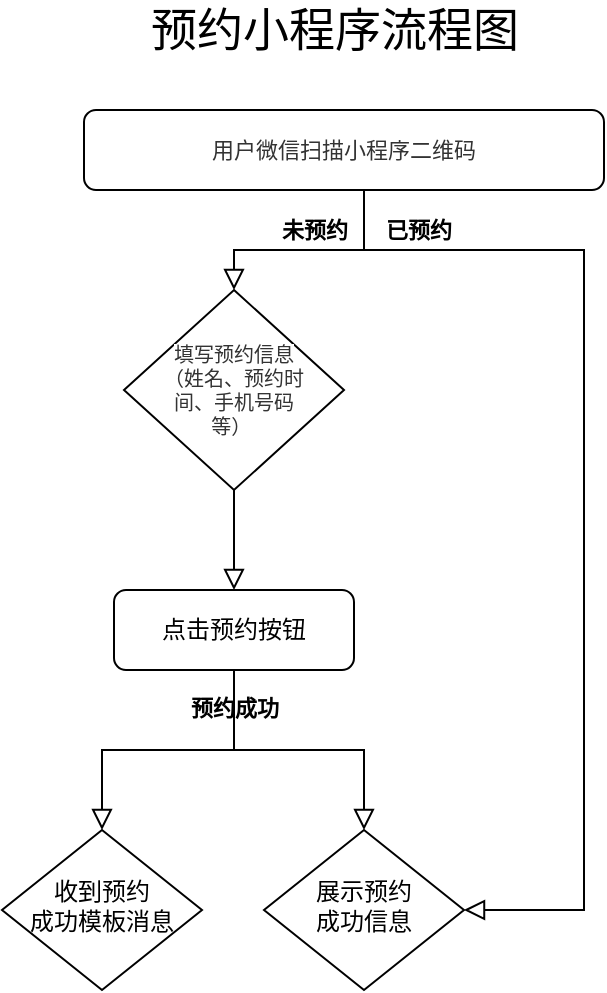 <mxfile version="14.0.1" type="github">
  <diagram id="C5RBs43oDa-KdzZeNtuy" name="Page-1">
    <mxGraphModel dx="979" dy="663" grid="1" gridSize="10" guides="1" tooltips="1" connect="1" arrows="1" fold="1" page="1" pageScale="1" pageWidth="827" pageHeight="1169" math="0" shadow="0">
      <root>
        <mxCell id="WIyWlLk6GJQsqaUBKTNV-0" />
        <mxCell id="WIyWlLk6GJQsqaUBKTNV-1" parent="WIyWlLk6GJQsqaUBKTNV-0" />
        <mxCell id="WIyWlLk6GJQsqaUBKTNV-3" value="&lt;span style=&quot;color: rgb(51, 51, 51); font-size: 11px; background-color: rgb(255, 255, 255);&quot;&gt;用户微信扫描小程序二维码&lt;/span&gt;" style="rounded=1;whiteSpace=wrap;html=1;fontSize=11;glass=0;strokeWidth=1;shadow=0;" parent="WIyWlLk6GJQsqaUBKTNV-1" vertex="1">
          <mxGeometry x="150" y="80" width="260" height="40" as="geometry" />
        </mxCell>
        <mxCell id="WIyWlLk6GJQsqaUBKTNV-4" value="" style="rounded=0;html=1;jettySize=auto;orthogonalLoop=1;fontSize=11;endArrow=block;endFill=0;endSize=8;strokeWidth=1;shadow=0;labelBackgroundColor=none;edgeStyle=orthogonalEdgeStyle;fontStyle=1;entryX=0.5;entryY=0;entryDx=0;entryDy=0;" parent="WIyWlLk6GJQsqaUBKTNV-1" source="WIyWlLk6GJQsqaUBKTNV-6" target="WIyWlLk6GJQsqaUBKTNV-7" edge="1">
          <mxGeometry relative="1" as="geometry">
            <mxPoint as="offset" />
            <mxPoint x="225" y="310" as="targetPoint" />
          </mxGeometry>
        </mxCell>
        <object label="未预约" id="WIyWlLk6GJQsqaUBKTNV-5">
          <mxCell style="edgeStyle=orthogonalEdgeStyle;rounded=0;html=1;jettySize=auto;orthogonalLoop=1;fontSize=11;endArrow=block;endFill=0;endSize=8;strokeWidth=1;shadow=0;labelBackgroundColor=none;exitX=0.5;exitY=1;exitDx=0;exitDy=0;entryX=0.5;entryY=0;entryDx=0;entryDy=0;fontStyle=1" parent="WIyWlLk6GJQsqaUBKTNV-1" source="WIyWlLk6GJQsqaUBKTNV-3" target="WIyWlLk6GJQsqaUBKTNV-6" edge="1">
            <mxGeometry x="0.037" y="-10" relative="1" as="geometry">
              <mxPoint as="offset" />
              <Array as="points">
                <mxPoint x="290" y="120" />
                <mxPoint x="290" y="150" />
                <mxPoint x="225" y="150" />
              </Array>
            </mxGeometry>
          </mxCell>
        </object>
        <mxCell id="WIyWlLk6GJQsqaUBKTNV-6" value="&lt;span style=&quot;color: rgb(51 , 51 , 51) ; background-color: rgb(255 , 255 , 255) ; font-size: 10px&quot;&gt;填写预约信息&lt;br&gt;（姓名、预约时间、手机号码等）&amp;nbsp;&lt;/span&gt;" style="rhombus;whiteSpace=wrap;html=1;shadow=0;fontFamily=Helvetica;fontSize=10;align=center;strokeWidth=1;spacing=10;spacingTop=10;spacingLeft=10;spacingBottom=10;spacingRight=10;" parent="WIyWlLk6GJQsqaUBKTNV-1" vertex="1">
          <mxGeometry x="170" y="170" width="110" height="100" as="geometry" />
        </mxCell>
        <mxCell id="WIyWlLk6GJQsqaUBKTNV-7" value="点击预约按钮" style="rounded=1;whiteSpace=wrap;html=1;fontSize=12;glass=0;strokeWidth=1;shadow=0;" parent="WIyWlLk6GJQsqaUBKTNV-1" vertex="1">
          <mxGeometry x="165" y="320" width="120" height="40" as="geometry" />
        </mxCell>
        <object label="" id="moW7MfI9QaKfDxdkwFT4-2">
          <mxCell style="edgeStyle=orthogonalEdgeStyle;rounded=0;html=1;jettySize=auto;orthogonalLoop=1;fontSize=11;endArrow=block;endFill=0;endSize=8;strokeWidth=1;shadow=0;labelBackgroundColor=none;fontStyle=1;exitX=0.5;exitY=1;exitDx=0;exitDy=0;entryX=0.5;entryY=0;entryDx=0;entryDy=0;" edge="1" parent="WIyWlLk6GJQsqaUBKTNV-1" source="WIyWlLk6GJQsqaUBKTNV-7" target="moW7MfI9QaKfDxdkwFT4-7">
            <mxGeometry x="0.035" y="20" relative="1" as="geometry">
              <mxPoint as="offset" />
              <mxPoint x="270" y="400" as="sourcePoint" />
              <mxPoint x="290" y="440" as="targetPoint" />
            </mxGeometry>
          </mxCell>
        </object>
        <object label="已预约" id="moW7MfI9QaKfDxdkwFT4-5">
          <mxCell style="edgeStyle=orthogonalEdgeStyle;rounded=0;html=1;jettySize=auto;orthogonalLoop=1;fontSize=11;endArrow=block;endFill=0;endSize=8;strokeWidth=1;shadow=0;labelBackgroundColor=none;exitX=0.5;exitY=1;exitDx=0;exitDy=0;fontStyle=1;entryX=1;entryY=0.5;entryDx=0;entryDy=0;" edge="1" parent="WIyWlLk6GJQsqaUBKTNV-1" source="WIyWlLk6GJQsqaUBKTNV-3" target="moW7MfI9QaKfDxdkwFT4-7">
            <mxGeometry x="-0.754" y="10" relative="1" as="geometry">
              <mxPoint as="offset" />
              <mxPoint x="425" y="180" as="sourcePoint" />
              <mxPoint x="380" y="630" as="targetPoint" />
              <Array as="points">
                <mxPoint x="290" y="120" />
                <mxPoint x="290" y="150" />
                <mxPoint x="400" y="150" />
                <mxPoint x="400" y="480" />
              </Array>
            </mxGeometry>
          </mxCell>
        </object>
        <mxCell id="moW7MfI9QaKfDxdkwFT4-6" value="收到预约&lt;br&gt;成功模板消息" style="rhombus;whiteSpace=wrap;html=1;shadow=0;fontFamily=Helvetica;fontSize=12;align=center;strokeWidth=1;spacing=6;spacingTop=-4;" vertex="1" parent="WIyWlLk6GJQsqaUBKTNV-1">
          <mxGeometry x="109" y="440" width="100" height="80" as="geometry" />
        </mxCell>
        <mxCell id="moW7MfI9QaKfDxdkwFT4-7" value="展示预约&lt;br&gt;成功信息" style="rhombus;whiteSpace=wrap;html=1;shadow=0;fontFamily=Helvetica;fontSize=12;align=center;strokeWidth=1;spacing=6;spacingTop=-4;" vertex="1" parent="WIyWlLk6GJQsqaUBKTNV-1">
          <mxGeometry x="240" y="440" width="100" height="80" as="geometry" />
        </mxCell>
        <object label="预约成功" id="moW7MfI9QaKfDxdkwFT4-11">
          <mxCell style="edgeStyle=orthogonalEdgeStyle;rounded=0;html=1;jettySize=auto;orthogonalLoop=1;fontSize=11;endArrow=block;endFill=0;endSize=8;strokeWidth=1;shadow=0;labelBackgroundColor=none;fontStyle=1;entryX=0.5;entryY=0;entryDx=0;entryDy=0;exitX=0.5;exitY=1;exitDx=0;exitDy=0;" edge="1" parent="WIyWlLk6GJQsqaUBKTNV-1" source="WIyWlLk6GJQsqaUBKTNV-7" target="moW7MfI9QaKfDxdkwFT4-6">
            <mxGeometry x="-0.742" relative="1" as="geometry">
              <mxPoint as="offset" />
              <mxPoint x="235" y="380" as="sourcePoint" />
              <mxPoint x="300" y="450" as="targetPoint" />
            </mxGeometry>
          </mxCell>
        </object>
        <mxCell id="moW7MfI9QaKfDxdkwFT4-13" value="预约小程序流程图" style="text;html=1;align=center;verticalAlign=middle;resizable=0;points=[];autosize=1;fontSize=23;fontStyle=0" vertex="1" parent="WIyWlLk6GJQsqaUBKTNV-1">
          <mxGeometry x="175" y="25" width="200" height="30" as="geometry" />
        </mxCell>
      </root>
    </mxGraphModel>
  </diagram>
</mxfile>

